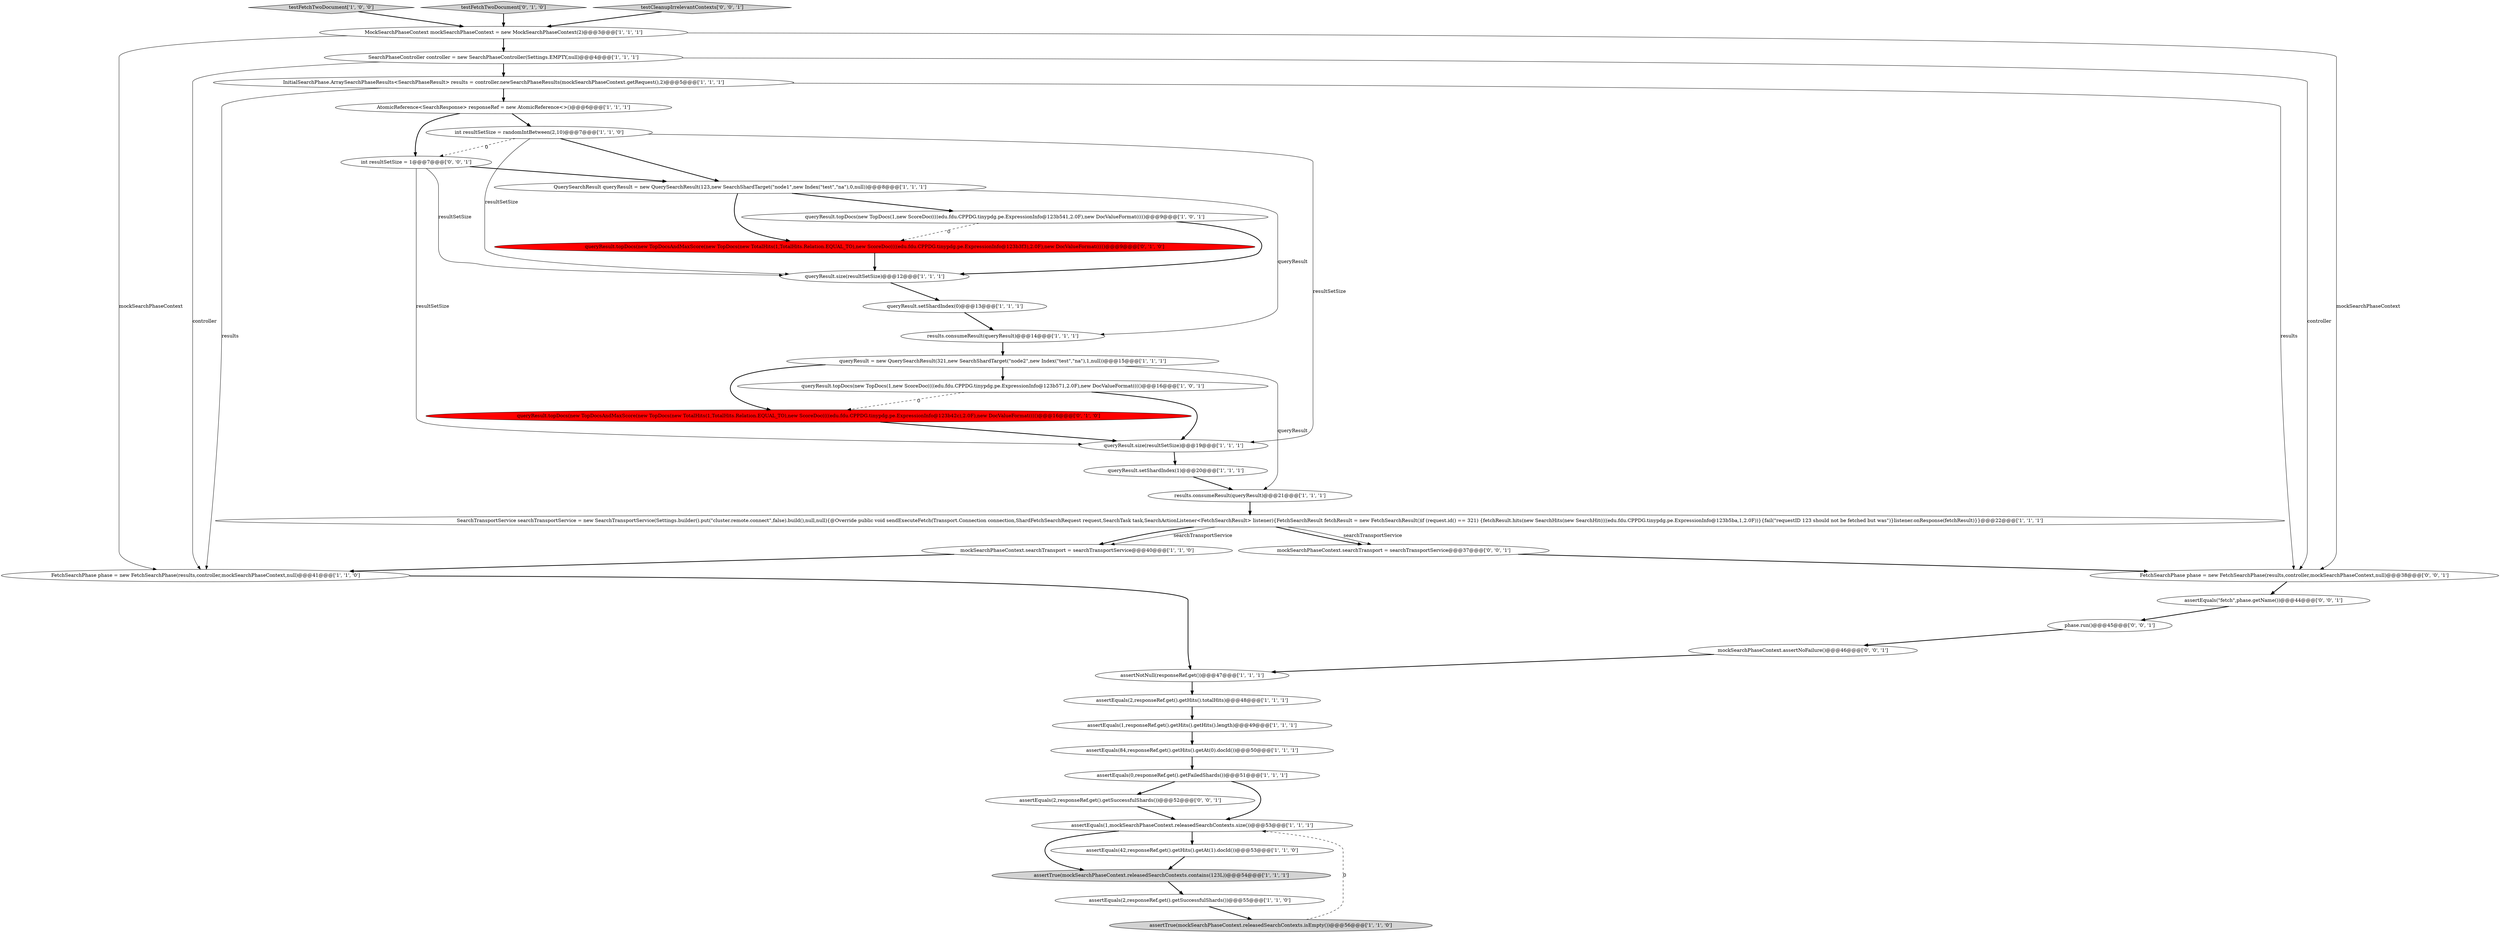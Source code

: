digraph {
9 [style = filled, label = "testFetchTwoDocument['1', '0', '0']", fillcolor = lightgray, shape = diamond image = "AAA0AAABBB1BBB"];
14 [style = filled, label = "assertNotNull(responseRef.get())@@@47@@@['1', '1', '1']", fillcolor = white, shape = ellipse image = "AAA0AAABBB1BBB"];
18 [style = filled, label = "InitialSearchPhase.ArraySearchPhaseResults<SearchPhaseResult> results = controller.newSearchPhaseResults(mockSearchPhaseContext.getRequest(),2)@@@5@@@['1', '1', '1']", fillcolor = white, shape = ellipse image = "AAA0AAABBB1BBB"];
0 [style = filled, label = "queryResult.setShardIndex(0)@@@13@@@['1', '1', '1']", fillcolor = white, shape = ellipse image = "AAA0AAABBB1BBB"];
26 [style = filled, label = "assertEquals(1,responseRef.get().getHits().getHits().length)@@@49@@@['1', '1', '1']", fillcolor = white, shape = ellipse image = "AAA0AAABBB1BBB"];
25 [style = filled, label = "assertTrue(mockSearchPhaseContext.releasedSearchContexts.contains(123L))@@@54@@@['1', '1', '1']", fillcolor = lightgray, shape = ellipse image = "AAA0AAABBB1BBB"];
17 [style = filled, label = "int resultSetSize = randomIntBetween(2,10)@@@7@@@['1', '1', '0']", fillcolor = white, shape = ellipse image = "AAA0AAABBB1BBB"];
7 [style = filled, label = "SearchTransportService searchTransportService = new SearchTransportService(Settings.builder().put(\"cluster.remote.connect\",false).build(),null,null){@Override public void sendExecuteFetch(Transport.Connection connection,ShardFetchSearchRequest request,SearchTask task,SearchActionListener<FetchSearchResult> listener){FetchSearchResult fetchResult = new FetchSearchResult()if (request.id() == 321) {fetchResult.hits(new SearchHits(new SearchHit((((edu.fdu.CPPDG.tinypdg.pe.ExpressionInfo@123b5ba,1,2.0F))}{fail(\"requestID 123 should not be fetched but was\")}listener.onResponse(fetchResult)}}@@@22@@@['1', '1', '1']", fillcolor = white, shape = ellipse image = "AAA0AAABBB1BBB"];
30 [style = filled, label = "testFetchTwoDocument['0', '1', '0']", fillcolor = lightgray, shape = diamond image = "AAA0AAABBB2BBB"];
8 [style = filled, label = "assertEquals(2,responseRef.get().getSuccessfulShards())@@@55@@@['1', '1', '0']", fillcolor = white, shape = ellipse image = "AAA0AAABBB1BBB"];
11 [style = filled, label = "queryResult.setShardIndex(1)@@@20@@@['1', '1', '1']", fillcolor = white, shape = ellipse image = "AAA0AAABBB1BBB"];
16 [style = filled, label = "AtomicReference<SearchResponse> responseRef = new AtomicReference<>()@@@6@@@['1', '1', '1']", fillcolor = white, shape = ellipse image = "AAA0AAABBB1BBB"];
5 [style = filled, label = "queryResult.size(resultSetSize)@@@12@@@['1', '1', '1']", fillcolor = white, shape = ellipse image = "AAA0AAABBB1BBB"];
28 [style = filled, label = "mockSearchPhaseContext.searchTransport = searchTransportService@@@40@@@['1', '1', '0']", fillcolor = white, shape = ellipse image = "AAA0AAABBB1BBB"];
2 [style = filled, label = "queryResult.topDocs(new TopDocs(1,new ScoreDoc((((edu.fdu.CPPDG.tinypdg.pe.ExpressionInfo@123b571,2.0F),new DocValueFormat(((()@@@16@@@['1', '0', '1']", fillcolor = white, shape = ellipse image = "AAA0AAABBB1BBB"];
12 [style = filled, label = "results.consumeResult(queryResult)@@@21@@@['1', '1', '1']", fillcolor = white, shape = ellipse image = "AAA0AAABBB1BBB"];
34 [style = filled, label = "assertEquals(\"fetch\",phase.getName())@@@44@@@['0', '0', '1']", fillcolor = white, shape = ellipse image = "AAA0AAABBB3BBB"];
36 [style = filled, label = "assertEquals(2,responseRef.get().getSuccessfulShards())@@@52@@@['0', '0', '1']", fillcolor = white, shape = ellipse image = "AAA0AAABBB3BBB"];
10 [style = filled, label = "queryResult.size(resultSetSize)@@@19@@@['1', '1', '1']", fillcolor = white, shape = ellipse image = "AAA0AAABBB1BBB"];
23 [style = filled, label = "QuerySearchResult queryResult = new QuerySearchResult(123,new SearchShardTarget(\"node1\",new Index(\"test\",\"na\"),0,null))@@@8@@@['1', '1', '1']", fillcolor = white, shape = ellipse image = "AAA0AAABBB1BBB"];
6 [style = filled, label = "assertEquals(42,responseRef.get().getHits().getAt(1).docId())@@@53@@@['1', '1', '0']", fillcolor = white, shape = ellipse image = "AAA0AAABBB1BBB"];
31 [style = filled, label = "queryResult.topDocs(new TopDocsAndMaxScore(new TopDocs(new TotalHits(1,TotalHits.Relation.EQUAL_TO),new ScoreDoc((((edu.fdu.CPPDG.tinypdg.pe.ExpressionInfo@123b3f3),2.0F),new DocValueFormat(((()@@@9@@@['0', '1', '0']", fillcolor = red, shape = ellipse image = "AAA1AAABBB2BBB"];
27 [style = filled, label = "queryResult.topDocs(new TopDocs(1,new ScoreDoc((((edu.fdu.CPPDG.tinypdg.pe.ExpressionInfo@123b541,2.0F),new DocValueFormat(((()@@@9@@@['1', '0', '1']", fillcolor = white, shape = ellipse image = "AAA0AAABBB1BBB"];
29 [style = filled, label = "queryResult.topDocs(new TopDocsAndMaxScore(new TopDocs(new TotalHits(1,TotalHits.Relation.EQUAL_TO),new ScoreDoc((((edu.fdu.CPPDG.tinypdg.pe.ExpressionInfo@123b42c),2.0F),new DocValueFormat(((()@@@16@@@['0', '1', '0']", fillcolor = red, shape = ellipse image = "AAA1AAABBB2BBB"];
35 [style = filled, label = "phase.run()@@@45@@@['0', '0', '1']", fillcolor = white, shape = ellipse image = "AAA0AAABBB3BBB"];
33 [style = filled, label = "testCleanupIrrelevantContexts['0', '0', '1']", fillcolor = lightgray, shape = diamond image = "AAA0AAABBB3BBB"];
21 [style = filled, label = "assertTrue(mockSearchPhaseContext.releasedSearchContexts.isEmpty())@@@56@@@['1', '1', '0']", fillcolor = lightgray, shape = ellipse image = "AAA0AAABBB1BBB"];
20 [style = filled, label = "MockSearchPhaseContext mockSearchPhaseContext = new MockSearchPhaseContext(2)@@@3@@@['1', '1', '1']", fillcolor = white, shape = ellipse image = "AAA0AAABBB1BBB"];
19 [style = filled, label = "assertEquals(2,responseRef.get().getHits().totalHits)@@@48@@@['1', '1', '1']", fillcolor = white, shape = ellipse image = "AAA0AAABBB1BBB"];
13 [style = filled, label = "queryResult = new QuerySearchResult(321,new SearchShardTarget(\"node2\",new Index(\"test\",\"na\"),1,null))@@@15@@@['1', '1', '1']", fillcolor = white, shape = ellipse image = "AAA0AAABBB1BBB"];
37 [style = filled, label = "int resultSetSize = 1@@@7@@@['0', '0', '1']", fillcolor = white, shape = ellipse image = "AAA0AAABBB3BBB"];
24 [style = filled, label = "assertEquals(84,responseRef.get().getHits().getAt(0).docId())@@@50@@@['1', '1', '1']", fillcolor = white, shape = ellipse image = "AAA0AAABBB1BBB"];
1 [style = filled, label = "results.consumeResult(queryResult)@@@14@@@['1', '1', '1']", fillcolor = white, shape = ellipse image = "AAA0AAABBB1BBB"];
15 [style = filled, label = "assertEquals(1,mockSearchPhaseContext.releasedSearchContexts.size())@@@53@@@['1', '1', '1']", fillcolor = white, shape = ellipse image = "AAA0AAABBB1BBB"];
22 [style = filled, label = "SearchPhaseController controller = new SearchPhaseController(Settings.EMPTY,null)@@@4@@@['1', '1', '1']", fillcolor = white, shape = ellipse image = "AAA0AAABBB1BBB"];
4 [style = filled, label = "assertEquals(0,responseRef.get().getFailedShards())@@@51@@@['1', '1', '1']", fillcolor = white, shape = ellipse image = "AAA0AAABBB1BBB"];
38 [style = filled, label = "FetchSearchPhase phase = new FetchSearchPhase(results,controller,mockSearchPhaseContext,null)@@@38@@@['0', '0', '1']", fillcolor = white, shape = ellipse image = "AAA0AAABBB3BBB"];
3 [style = filled, label = "FetchSearchPhase phase = new FetchSearchPhase(results,controller,mockSearchPhaseContext,null)@@@41@@@['1', '1', '0']", fillcolor = white, shape = ellipse image = "AAA0AAABBB1BBB"];
32 [style = filled, label = "mockSearchPhaseContext.searchTransport = searchTransportService@@@37@@@['0', '0', '1']", fillcolor = white, shape = ellipse image = "AAA0AAABBB3BBB"];
39 [style = filled, label = "mockSearchPhaseContext.assertNoFailure()@@@46@@@['0', '0', '1']", fillcolor = white, shape = ellipse image = "AAA0AAABBB3BBB"];
23->31 [style = bold, label=""];
20->38 [style = solid, label="mockSearchPhaseContext"];
7->32 [style = bold, label=""];
22->3 [style = solid, label="controller"];
16->37 [style = bold, label=""];
18->38 [style = solid, label="results"];
37->10 [style = solid, label="resultSetSize"];
20->3 [style = solid, label="mockSearchPhaseContext"];
33->20 [style = bold, label=""];
17->5 [style = solid, label="resultSetSize"];
23->27 [style = bold, label=""];
7->28 [style = solid, label="searchTransportService"];
30->20 [style = bold, label=""];
15->25 [style = bold, label=""];
37->5 [style = solid, label="resultSetSize"];
31->5 [style = bold, label=""];
3->14 [style = bold, label=""];
4->15 [style = bold, label=""];
35->39 [style = bold, label=""];
36->15 [style = bold, label=""];
39->14 [style = bold, label=""];
14->19 [style = bold, label=""];
9->20 [style = bold, label=""];
11->12 [style = bold, label=""];
15->6 [style = bold, label=""];
16->17 [style = bold, label=""];
27->31 [style = dashed, label="0"];
2->10 [style = bold, label=""];
26->24 [style = bold, label=""];
37->23 [style = bold, label=""];
1->13 [style = bold, label=""];
17->23 [style = bold, label=""];
12->7 [style = bold, label=""];
20->22 [style = bold, label=""];
22->38 [style = solid, label="controller"];
32->38 [style = bold, label=""];
13->29 [style = bold, label=""];
22->18 [style = bold, label=""];
24->4 [style = bold, label=""];
7->28 [style = bold, label=""];
5->0 [style = bold, label=""];
18->3 [style = solid, label="results"];
0->1 [style = bold, label=""];
19->26 [style = bold, label=""];
23->1 [style = solid, label="queryResult"];
13->12 [style = solid, label="queryResult"];
2->29 [style = dashed, label="0"];
38->34 [style = bold, label=""];
17->10 [style = solid, label="resultSetSize"];
8->21 [style = bold, label=""];
29->10 [style = bold, label=""];
25->8 [style = bold, label=""];
4->36 [style = bold, label=""];
28->3 [style = bold, label=""];
34->35 [style = bold, label=""];
27->5 [style = bold, label=""];
7->32 [style = solid, label="searchTransportService"];
17->37 [style = dashed, label="0"];
21->15 [style = dashed, label="0"];
6->25 [style = bold, label=""];
13->2 [style = bold, label=""];
10->11 [style = bold, label=""];
18->16 [style = bold, label=""];
}
